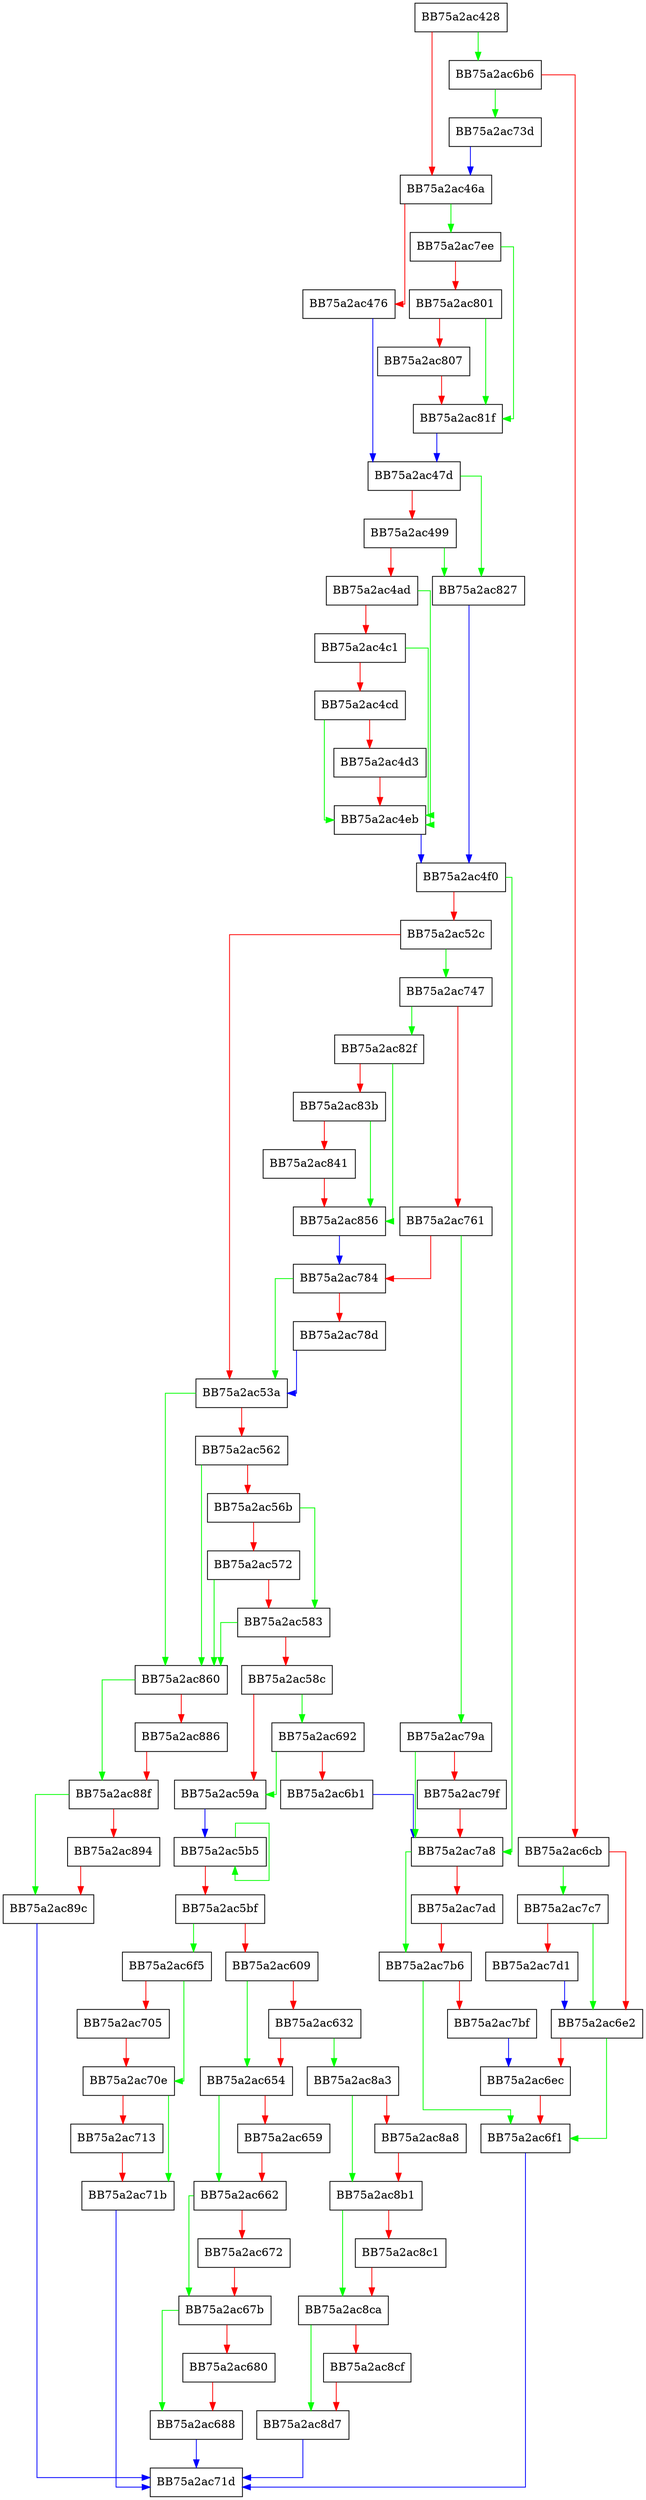 digraph add_name_property {
  node [shape="box"];
  graph [splines=ortho];
  BB75a2ac428 -> BB75a2ac6b6 [color="green"];
  BB75a2ac428 -> BB75a2ac46a [color="red"];
  BB75a2ac46a -> BB75a2ac7ee [color="green"];
  BB75a2ac46a -> BB75a2ac476 [color="red"];
  BB75a2ac476 -> BB75a2ac47d [color="blue"];
  BB75a2ac47d -> BB75a2ac827 [color="green"];
  BB75a2ac47d -> BB75a2ac499 [color="red"];
  BB75a2ac499 -> BB75a2ac827 [color="green"];
  BB75a2ac499 -> BB75a2ac4ad [color="red"];
  BB75a2ac4ad -> BB75a2ac4eb [color="green"];
  BB75a2ac4ad -> BB75a2ac4c1 [color="red"];
  BB75a2ac4c1 -> BB75a2ac4eb [color="green"];
  BB75a2ac4c1 -> BB75a2ac4cd [color="red"];
  BB75a2ac4cd -> BB75a2ac4eb [color="green"];
  BB75a2ac4cd -> BB75a2ac4d3 [color="red"];
  BB75a2ac4d3 -> BB75a2ac4eb [color="red"];
  BB75a2ac4eb -> BB75a2ac4f0 [color="blue"];
  BB75a2ac4f0 -> BB75a2ac7a8 [color="green"];
  BB75a2ac4f0 -> BB75a2ac52c [color="red"];
  BB75a2ac52c -> BB75a2ac747 [color="green"];
  BB75a2ac52c -> BB75a2ac53a [color="red"];
  BB75a2ac53a -> BB75a2ac860 [color="green"];
  BB75a2ac53a -> BB75a2ac562 [color="red"];
  BB75a2ac562 -> BB75a2ac860 [color="green"];
  BB75a2ac562 -> BB75a2ac56b [color="red"];
  BB75a2ac56b -> BB75a2ac583 [color="green"];
  BB75a2ac56b -> BB75a2ac572 [color="red"];
  BB75a2ac572 -> BB75a2ac860 [color="green"];
  BB75a2ac572 -> BB75a2ac583 [color="red"];
  BB75a2ac583 -> BB75a2ac860 [color="green"];
  BB75a2ac583 -> BB75a2ac58c [color="red"];
  BB75a2ac58c -> BB75a2ac692 [color="green"];
  BB75a2ac58c -> BB75a2ac59a [color="red"];
  BB75a2ac59a -> BB75a2ac5b5 [color="blue"];
  BB75a2ac5b5 -> BB75a2ac5b5 [color="green"];
  BB75a2ac5b5 -> BB75a2ac5bf [color="red"];
  BB75a2ac5bf -> BB75a2ac6f5 [color="green"];
  BB75a2ac5bf -> BB75a2ac609 [color="red"];
  BB75a2ac609 -> BB75a2ac654 [color="green"];
  BB75a2ac609 -> BB75a2ac632 [color="red"];
  BB75a2ac632 -> BB75a2ac8a3 [color="green"];
  BB75a2ac632 -> BB75a2ac654 [color="red"];
  BB75a2ac654 -> BB75a2ac662 [color="green"];
  BB75a2ac654 -> BB75a2ac659 [color="red"];
  BB75a2ac659 -> BB75a2ac662 [color="red"];
  BB75a2ac662 -> BB75a2ac67b [color="green"];
  BB75a2ac662 -> BB75a2ac672 [color="red"];
  BB75a2ac672 -> BB75a2ac67b [color="red"];
  BB75a2ac67b -> BB75a2ac688 [color="green"];
  BB75a2ac67b -> BB75a2ac680 [color="red"];
  BB75a2ac680 -> BB75a2ac688 [color="red"];
  BB75a2ac688 -> BB75a2ac71d [color="blue"];
  BB75a2ac692 -> BB75a2ac59a [color="green"];
  BB75a2ac692 -> BB75a2ac6b1 [color="red"];
  BB75a2ac6b1 -> BB75a2ac7a8 [color="blue"];
  BB75a2ac6b6 -> BB75a2ac73d [color="green"];
  BB75a2ac6b6 -> BB75a2ac6cb [color="red"];
  BB75a2ac6cb -> BB75a2ac7c7 [color="green"];
  BB75a2ac6cb -> BB75a2ac6e2 [color="red"];
  BB75a2ac6e2 -> BB75a2ac6f1 [color="green"];
  BB75a2ac6e2 -> BB75a2ac6ec [color="red"];
  BB75a2ac6ec -> BB75a2ac6f1 [color="red"];
  BB75a2ac6f1 -> BB75a2ac71d [color="blue"];
  BB75a2ac6f5 -> BB75a2ac70e [color="green"];
  BB75a2ac6f5 -> BB75a2ac705 [color="red"];
  BB75a2ac705 -> BB75a2ac70e [color="red"];
  BB75a2ac70e -> BB75a2ac71b [color="green"];
  BB75a2ac70e -> BB75a2ac713 [color="red"];
  BB75a2ac713 -> BB75a2ac71b [color="red"];
  BB75a2ac71b -> BB75a2ac71d [color="blue"];
  BB75a2ac73d -> BB75a2ac46a [color="blue"];
  BB75a2ac747 -> BB75a2ac82f [color="green"];
  BB75a2ac747 -> BB75a2ac761 [color="red"];
  BB75a2ac761 -> BB75a2ac79a [color="green"];
  BB75a2ac761 -> BB75a2ac784 [color="red"];
  BB75a2ac784 -> BB75a2ac53a [color="green"];
  BB75a2ac784 -> BB75a2ac78d [color="red"];
  BB75a2ac78d -> BB75a2ac53a [color="blue"];
  BB75a2ac79a -> BB75a2ac7a8 [color="green"];
  BB75a2ac79a -> BB75a2ac79f [color="red"];
  BB75a2ac79f -> BB75a2ac7a8 [color="red"];
  BB75a2ac7a8 -> BB75a2ac7b6 [color="green"];
  BB75a2ac7a8 -> BB75a2ac7ad [color="red"];
  BB75a2ac7ad -> BB75a2ac7b6 [color="red"];
  BB75a2ac7b6 -> BB75a2ac6f1 [color="green"];
  BB75a2ac7b6 -> BB75a2ac7bf [color="red"];
  BB75a2ac7bf -> BB75a2ac6ec [color="blue"];
  BB75a2ac7c7 -> BB75a2ac6e2 [color="green"];
  BB75a2ac7c7 -> BB75a2ac7d1 [color="red"];
  BB75a2ac7d1 -> BB75a2ac6e2 [color="blue"];
  BB75a2ac7ee -> BB75a2ac81f [color="green"];
  BB75a2ac7ee -> BB75a2ac801 [color="red"];
  BB75a2ac801 -> BB75a2ac81f [color="green"];
  BB75a2ac801 -> BB75a2ac807 [color="red"];
  BB75a2ac807 -> BB75a2ac81f [color="red"];
  BB75a2ac81f -> BB75a2ac47d [color="blue"];
  BB75a2ac827 -> BB75a2ac4f0 [color="blue"];
  BB75a2ac82f -> BB75a2ac856 [color="green"];
  BB75a2ac82f -> BB75a2ac83b [color="red"];
  BB75a2ac83b -> BB75a2ac856 [color="green"];
  BB75a2ac83b -> BB75a2ac841 [color="red"];
  BB75a2ac841 -> BB75a2ac856 [color="red"];
  BB75a2ac856 -> BB75a2ac784 [color="blue"];
  BB75a2ac860 -> BB75a2ac88f [color="green"];
  BB75a2ac860 -> BB75a2ac886 [color="red"];
  BB75a2ac886 -> BB75a2ac88f [color="red"];
  BB75a2ac88f -> BB75a2ac89c [color="green"];
  BB75a2ac88f -> BB75a2ac894 [color="red"];
  BB75a2ac894 -> BB75a2ac89c [color="red"];
  BB75a2ac89c -> BB75a2ac71d [color="blue"];
  BB75a2ac8a3 -> BB75a2ac8b1 [color="green"];
  BB75a2ac8a3 -> BB75a2ac8a8 [color="red"];
  BB75a2ac8a8 -> BB75a2ac8b1 [color="red"];
  BB75a2ac8b1 -> BB75a2ac8ca [color="green"];
  BB75a2ac8b1 -> BB75a2ac8c1 [color="red"];
  BB75a2ac8c1 -> BB75a2ac8ca [color="red"];
  BB75a2ac8ca -> BB75a2ac8d7 [color="green"];
  BB75a2ac8ca -> BB75a2ac8cf [color="red"];
  BB75a2ac8cf -> BB75a2ac8d7 [color="red"];
  BB75a2ac8d7 -> BB75a2ac71d [color="blue"];
}